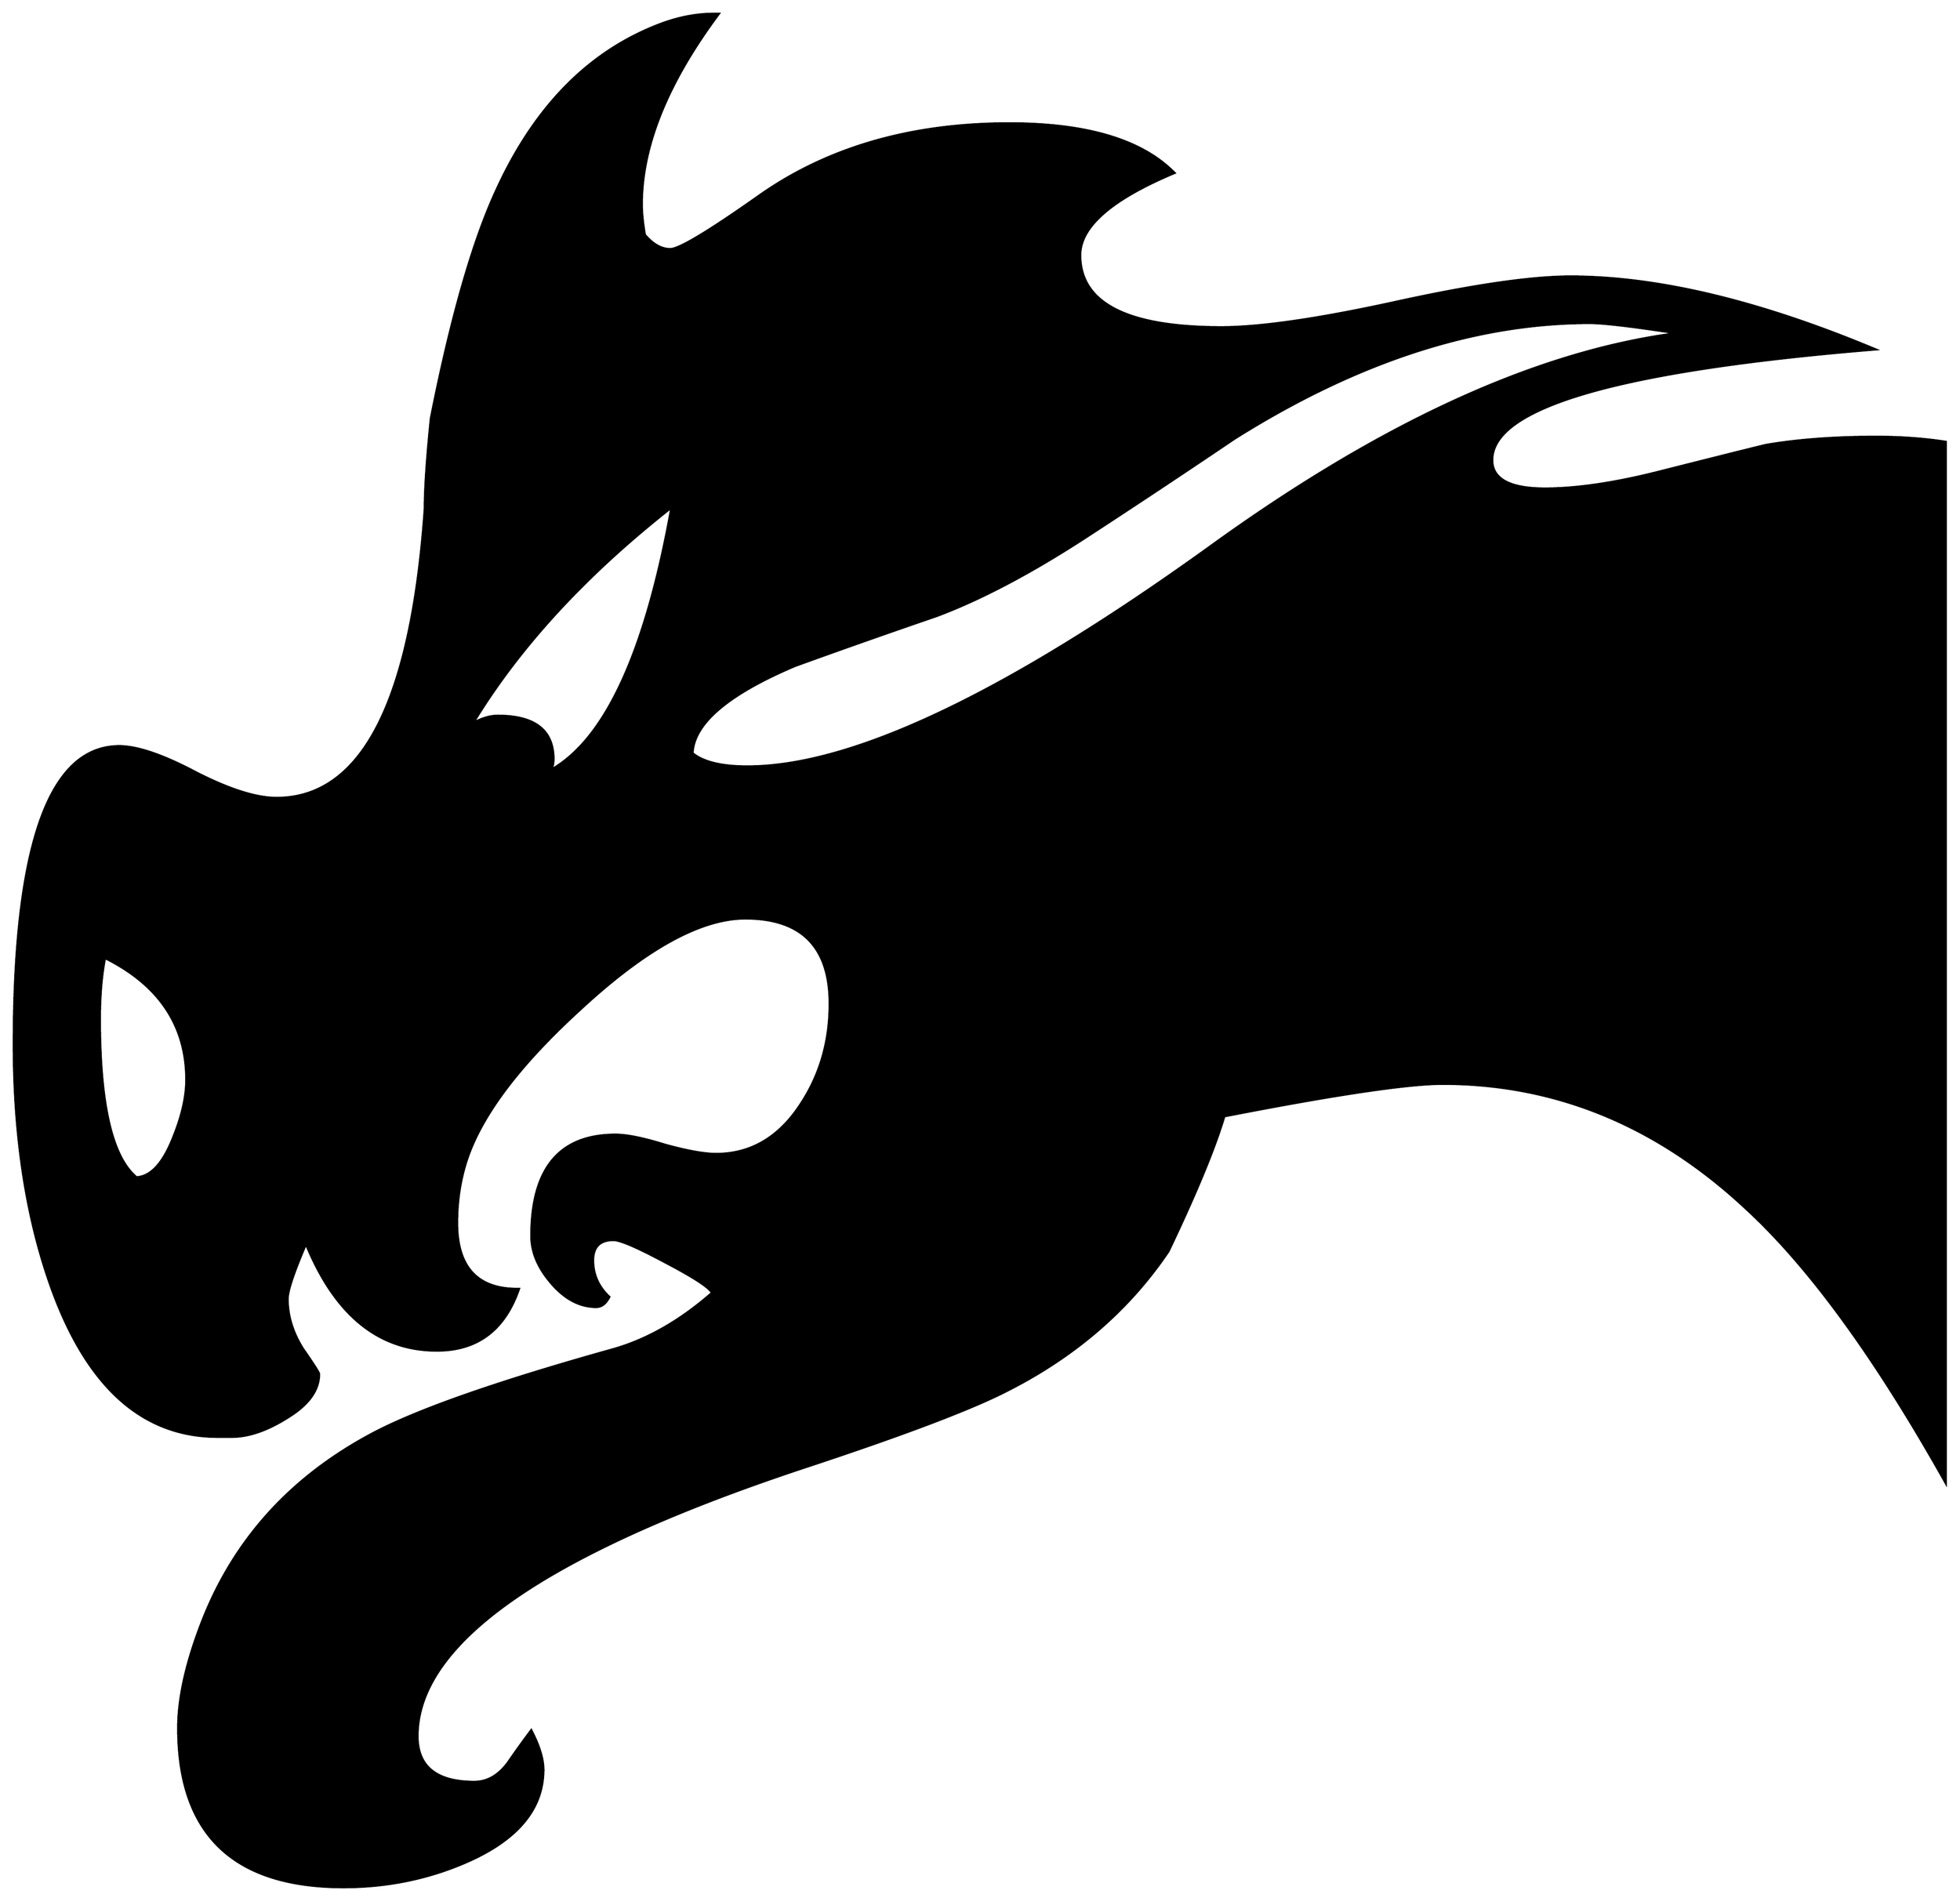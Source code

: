 


\begin{tikzpicture}[y=0.80pt, x=0.80pt, yscale=-1.0, xscale=1.0, inner sep=0pt, outer sep=0pt]
\begin{scope}[shift={(100.0,1744.0)},nonzero rule]
  \path[draw=.,fill=.,line width=1.600pt] (1986.0,-95.0) .. controls
    (1917.333,-217.667) and (1852.0,-307.667) .. (1790.0,-365.0) ..
    controls (1702.0,-447.667) and (1602.0,-489.0) ..
    (1490.0,-489.0) .. controls (1456.0,-489.0) and
    (1384.333,-478.333) .. (1275.0,-457.0) .. controls
    (1265.667,-425.667) and (1247.333,-381.333) .. (1220.0,-324.0) ..
    controls (1181.333,-266.667) and (1128.667,-221.0) ..
    (1062.0,-187.0) .. controls (1027.333,-169.0) and
    (961.667,-144.0) .. (865.0,-112.0) .. controls (608.333,-27.333)
    and (480.0,61.333) .. (480.0,154.0) .. controls (480.0,184.0)
    and (498.667,199.0) .. (536.0,199.0) .. controls (548.667,199.0)
    and (559.667,192.667) .. (569.0,180.0) .. controls (576.333,169.333)
    and (584.0,158.667) .. (592.0,148.0) .. controls (600.0,163.333)
    and (604.0,176.333) .. (604.0,187.0) .. controls (604.0,225.0)
    and (579.667,255.0) .. (531.0,277.0) .. controls (492.333,294.333)
    and (451.0,303.0) .. (407.0,303.0) .. controls (298.333,303.0)
    and (244.0,250.667) .. (244.0,146.0) .. controls (244.0,117.333)
    and (251.333,83.667) .. (266.0,45.0) .. controls (296.667,-36.333)
    and (351.667,-98.667) .. (431.0,-142.0) .. controls
    (474.333,-166.0) and (554.333,-194.333) .. (671.0,-227.0) ..
    controls (705.0,-236.333) and (738.0,-255.0) .. (770.0,-283.0)
    .. controls (767.333,-288.333) and (752.0,-298.333) ..
    (724.0,-313.0) .. controls (696.667,-327.667) and (679.667,-335.0)
    .. (673.0,-335.0) .. controls (659.667,-335.0) and
    (653.0,-328.333) .. (653.0,-315.0) .. controls (653.0,-301.0)
    and (658.333,-289.0) .. (669.0,-279.0) .. controls
    (665.667,-272.333) and (661.333,-269.0) .. (656.0,-269.0) ..
    controls (640.0,-269.0) and (625.333,-276.667) .. (612.0,-292.0)
    .. controls (598.667,-307.333) and (592.0,-323.0) ..
    (592.0,-339.0) .. controls (592.0,-405.667) and (619.667,-439.0)
    .. (675.0,-439.0) .. controls (686.333,-439.0) and
    (702.667,-435.667) .. (724.0,-429.0) .. controls (746.0,-423.0)
    and (762.667,-420.0) .. (774.0,-420.0) .. controls
    (808.667,-420.0) and (836.667,-436.667) .. (858.0,-470.0) ..
    controls (876.667,-498.667) and (886.0,-531.333) .. (886.0,-568.0)
    .. controls (886.0,-624.0) and (858.333,-652.0) ..
    (803.0,-652.0) .. controls (759.0,-652.0) and (704.667,-622.0)
    .. (640.0,-562.0) .. controls (578.0,-505.333) and
    (540.333,-454.333) .. (527.0,-409.0) .. controls (521.667,-391.0)
    and (519.0,-372.0) .. (519.0,-352.0) .. controls
    (519.0,-308.0) and (539.333,-286.333) .. (580.0,-287.0) ..
    controls (566.0,-246.333) and (539.0,-226.0) .. (499.0,-226.0)
    .. controls (441.667,-226.0) and (398.667,-261.0) ..
    (370.0,-331.0) .. controls (358.0,-303.0) and (352.0,-285.0)
    .. (352.0,-277.0) .. controls (352.0,-260.333) and
    (357.0,-244.0) .. (367.0,-228.0) .. controls (377.667,-212.667)
    and (383.0,-204.333) .. (383.0,-203.0) .. controls
    (383.0,-187.0) and (372.667,-172.667) .. (352.0,-160.0) ..
    controls (332.0,-147.333) and (313.667,-141.0) .. (297.0,-141.0)
    -- (283.0,-141.0) .. controls (209.0,-141.0) and
    (154.333,-190.0) .. (119.0,-288.0) .. controls (94.333,-356.667)
    and (82.0,-436.667) .. (82.0,-528.0) .. controls (82.0,-724.0)
    and (116.667,-822.0) .. (186.0,-822.0) .. controls
    (204.0,-822.0) and (229.333,-813.333) .. (262.0,-796.0) ..
    controls (294.667,-779.333) and (321.0,-771.0) .. (341.0,-771.0)
    .. controls (425.0,-771.0) and (473.667,-866.0) ..
    (487.0,-1056.0) .. controls (487.0,-1076.0) and
    (489.0,-1105.667) .. (493.0,-1145.0) .. controls
    (513.0,-1245.667) and (534.667,-1321.0) .. (558.0,-1371.0) ..
    controls (595.333,-1452.333) and (648.333,-1506.333) ..
    (717.0,-1533.0) .. controls (735.667,-1540.333) and
    (754.0,-1544.0) .. (772.0,-1544.0) -- (777.0,-1544.0) ..
    controls (726.333,-1476.0) and (701.0,-1413.333) ..
    (701.0,-1356.0) .. controls (701.0,-1348.0) and
    (702.0,-1338.0) .. (704.0,-1326.0) .. controls
    (712.0,-1316.667) and (720.333,-1312.0) .. (729.0,-1312.0) ..
    controls (737.667,-1312.0) and (767.0,-1329.667) ..
    (817.0,-1365.0) .. controls (884.333,-1412.333) and
    (966.333,-1436.0) .. (1063.0,-1436.0) .. controls
    (1139.667,-1436.0) and (1194.0,-1419.667) .. (1226.0,-1387.0) ..
    controls (1164.0,-1361.0) and (1133.0,-1334.0) ..
    (1133.0,-1306.0) .. controls (1133.0,-1258.667) and
    (1179.333,-1235.0) .. (1272.0,-1235.0) .. controls
    (1310.667,-1235.0) and (1368.0,-1243.333) .. (1444.0,-1260.0) ..
    controls (1520.0,-1276.667) and (1577.333,-1285.0) ..
    (1616.0,-1285.0) .. controls (1702.0,-1285.0) and
    (1802.333,-1261.0) .. (1917.0,-1213.0) .. controls
    (1665.0,-1192.333) and (1539.0,-1156.0) .. (1539.0,-1104.0) ..
    controls (1539.0,-1085.333) and (1556.333,-1076.0) ..
    (1591.0,-1076.0) .. controls (1621.667,-1076.0) and
    (1658.333,-1081.333) .. (1701.0,-1092.0) .. controls
    (1764.333,-1108.0) and (1800.333,-1117.0) .. (1809.0,-1119.0) ..
    controls (1840.333,-1124.333) and (1876.333,-1127.0) ..
    (1917.0,-1127.0) .. controls (1941.667,-1127.0) and
    (1964.667,-1125.333) .. (1986.0,-1122.0) -- (1986.0,-95.0) --
    cycle(1720.0,-1229.0) .. controls (1676.667,-1235.667) and
    (1648.333,-1239.0) .. (1635.0,-1239.0) .. controls
    (1522.333,-1239.0) and (1405.667,-1201.0) .. (1285.0,-1125.0) ..
    controls (1237.667,-1093.0) and (1190.0,-1061.333) ..
    (1142.0,-1030.0) .. controls (1086.0,-993.333) and
    (1035.667,-966.667) .. (991.0,-950.0) .. controls (944.333,-934.0)
    and (898.0,-917.667) .. (852.0,-901.0) .. controls
    (786.0,-873.0) and (752.333,-844.333) .. (751.0,-815.0) ..
    controls (761.667,-806.333) and (779.667,-802.0) .. (805.0,-802.0)
    .. controls (909.0,-802.0) and (1062.0,-875.0) ..
    (1264.0,-1021.0) .. controls (1431.333,-1141.667) and
    (1583.333,-1211.0) .. (1720.0,-1229.0) -- cycle(730.0,-1057.0)
    .. controls (645.333,-990.333) and (580.333,-919.667) ..
    (535.0,-845.0) .. controls (543.667,-849.667) and (551.667,-852.0)
    .. (559.0,-852.0) .. controls (595.667,-852.0) and
    (614.0,-837.667) .. (614.0,-809.0) .. controls (614.0,-805.667)
    and (613.333,-802.333) .. (612.0,-799.0) .. controls
    (665.333,-829.667) and (704.667,-915.667) .. (730.0,-1057.0) --
    cycle(252.0,-493.0) .. controls (252.0,-546.333) and
    (225.333,-586.333) .. (172.0,-613.0) .. controls (168.667,-595.667)
    and (167.0,-575.667) .. (167.0,-553.0) .. controls
    (167.0,-469.0) and (179.0,-417.0) .. (203.0,-397.0) ..
    controls (217.0,-397.667) and (229.0,-410.667) .. (239.0,-436.0)
    .. controls (247.667,-457.333) and (252.0,-476.333) ..
    (252.0,-493.0) -- cycle;
\end{scope}

\end{tikzpicture}

